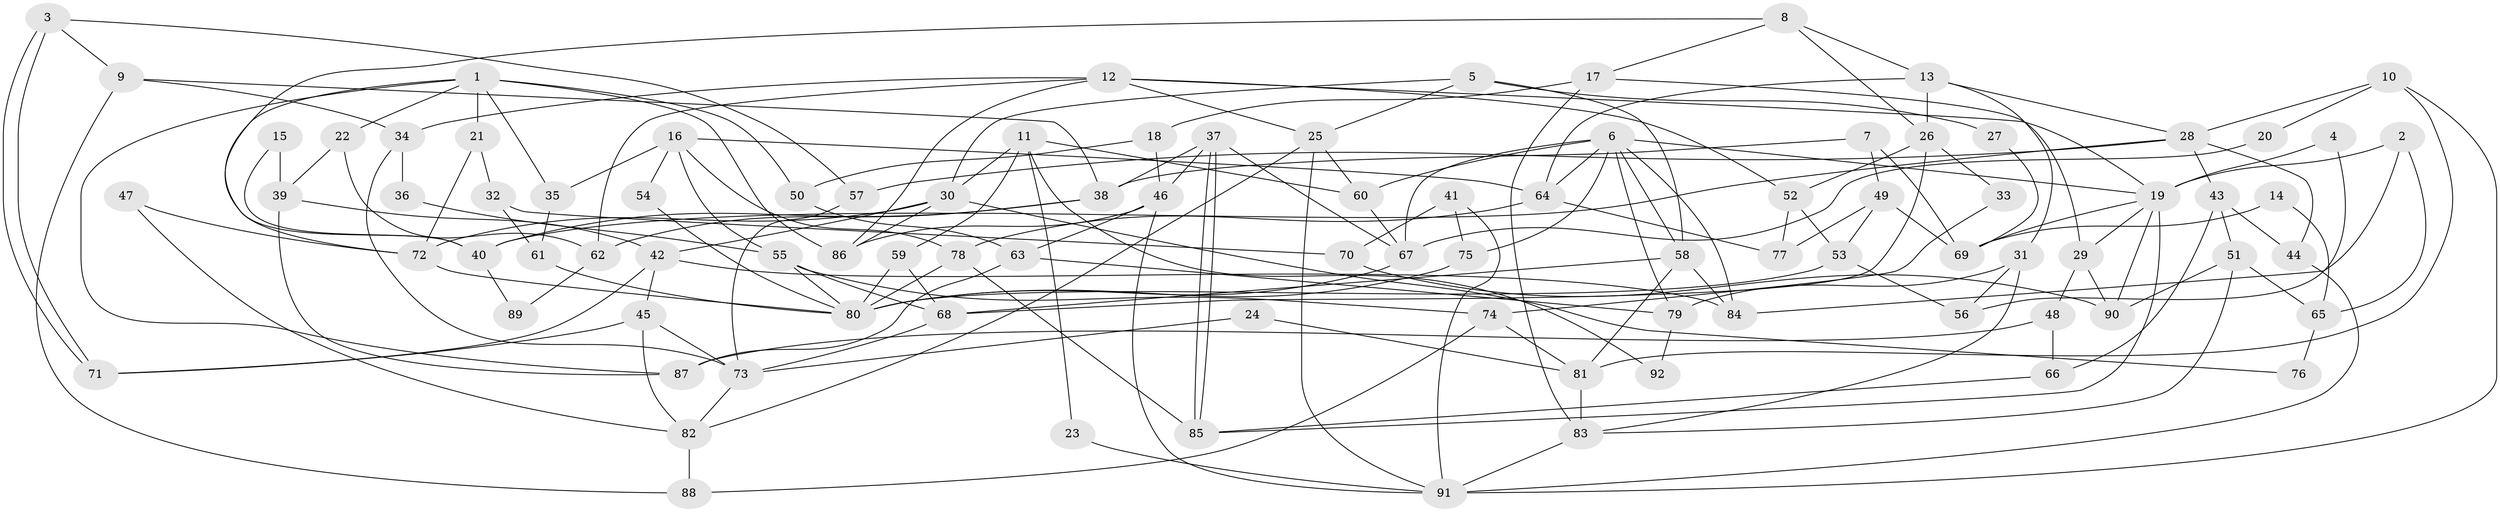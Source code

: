 // Generated by graph-tools (version 1.1) at 2025/35/03/09/25 02:35:59]
// undirected, 92 vertices, 184 edges
graph export_dot {
graph [start="1"]
  node [color=gray90,style=filled];
  1;
  2;
  3;
  4;
  5;
  6;
  7;
  8;
  9;
  10;
  11;
  12;
  13;
  14;
  15;
  16;
  17;
  18;
  19;
  20;
  21;
  22;
  23;
  24;
  25;
  26;
  27;
  28;
  29;
  30;
  31;
  32;
  33;
  34;
  35;
  36;
  37;
  38;
  39;
  40;
  41;
  42;
  43;
  44;
  45;
  46;
  47;
  48;
  49;
  50;
  51;
  52;
  53;
  54;
  55;
  56;
  57;
  58;
  59;
  60;
  61;
  62;
  63;
  64;
  65;
  66;
  67;
  68;
  69;
  70;
  71;
  72;
  73;
  74;
  75;
  76;
  77;
  78;
  79;
  80;
  81;
  82;
  83;
  84;
  85;
  86;
  87;
  88;
  89;
  90;
  91;
  92;
  1 -- 72;
  1 -- 50;
  1 -- 21;
  1 -- 22;
  1 -- 35;
  1 -- 86;
  1 -- 87;
  2 -- 19;
  2 -- 84;
  2 -- 65;
  3 -- 9;
  3 -- 71;
  3 -- 71;
  3 -- 57;
  4 -- 56;
  4 -- 19;
  5 -- 58;
  5 -- 25;
  5 -- 27;
  5 -- 30;
  6 -- 19;
  6 -- 84;
  6 -- 58;
  6 -- 60;
  6 -- 64;
  6 -- 67;
  6 -- 75;
  6 -- 79;
  7 -- 38;
  7 -- 49;
  7 -- 69;
  8 -- 26;
  8 -- 13;
  8 -- 17;
  8 -- 40;
  9 -- 88;
  9 -- 38;
  9 -- 34;
  10 -- 28;
  10 -- 81;
  10 -- 20;
  10 -- 91;
  11 -- 60;
  11 -- 30;
  11 -- 23;
  11 -- 59;
  11 -- 92;
  12 -- 25;
  12 -- 86;
  12 -- 19;
  12 -- 34;
  12 -- 52;
  12 -- 62;
  13 -- 26;
  13 -- 28;
  13 -- 31;
  13 -- 64;
  14 -- 65;
  14 -- 69;
  15 -- 39;
  15 -- 40;
  16 -- 78;
  16 -- 64;
  16 -- 35;
  16 -- 54;
  16 -- 55;
  17 -- 29;
  17 -- 18;
  17 -- 83;
  18 -- 46;
  18 -- 50;
  19 -- 85;
  19 -- 29;
  19 -- 69;
  19 -- 90;
  20 -- 67;
  21 -- 72;
  21 -- 32;
  22 -- 62;
  22 -- 39;
  23 -- 91;
  24 -- 81;
  24 -- 73;
  25 -- 91;
  25 -- 82;
  25 -- 60;
  26 -- 52;
  26 -- 68;
  26 -- 33;
  27 -- 69;
  28 -- 44;
  28 -- 43;
  28 -- 40;
  28 -- 57;
  29 -- 90;
  29 -- 48;
  30 -- 42;
  30 -- 72;
  30 -- 76;
  30 -- 86;
  31 -- 83;
  31 -- 56;
  31 -- 79;
  32 -- 61;
  32 -- 70;
  33 -- 74;
  34 -- 36;
  34 -- 73;
  35 -- 61;
  36 -- 55;
  37 -- 85;
  37 -- 85;
  37 -- 67;
  37 -- 38;
  37 -- 46;
  38 -- 40;
  38 -- 62;
  39 -- 87;
  39 -- 42;
  40 -- 89;
  41 -- 91;
  41 -- 75;
  41 -- 70;
  42 -- 45;
  42 -- 71;
  42 -- 84;
  43 -- 66;
  43 -- 51;
  43 -- 44;
  44 -- 91;
  45 -- 73;
  45 -- 71;
  45 -- 82;
  46 -- 86;
  46 -- 63;
  46 -- 91;
  47 -- 82;
  47 -- 72;
  48 -- 87;
  48 -- 66;
  49 -- 69;
  49 -- 77;
  49 -- 53;
  50 -- 63;
  51 -- 83;
  51 -- 90;
  51 -- 65;
  52 -- 53;
  52 -- 77;
  53 -- 80;
  53 -- 56;
  54 -- 80;
  55 -- 80;
  55 -- 68;
  55 -- 74;
  57 -- 73;
  58 -- 68;
  58 -- 81;
  58 -- 84;
  59 -- 68;
  59 -- 80;
  60 -- 67;
  61 -- 80;
  62 -- 89;
  63 -- 79;
  63 -- 87;
  64 -- 77;
  64 -- 78;
  65 -- 76;
  66 -- 85;
  67 -- 80;
  68 -- 73;
  70 -- 90;
  72 -- 80;
  73 -- 82;
  74 -- 81;
  74 -- 88;
  75 -- 80;
  78 -- 80;
  78 -- 85;
  79 -- 92;
  81 -- 83;
  82 -- 88;
  83 -- 91;
}
